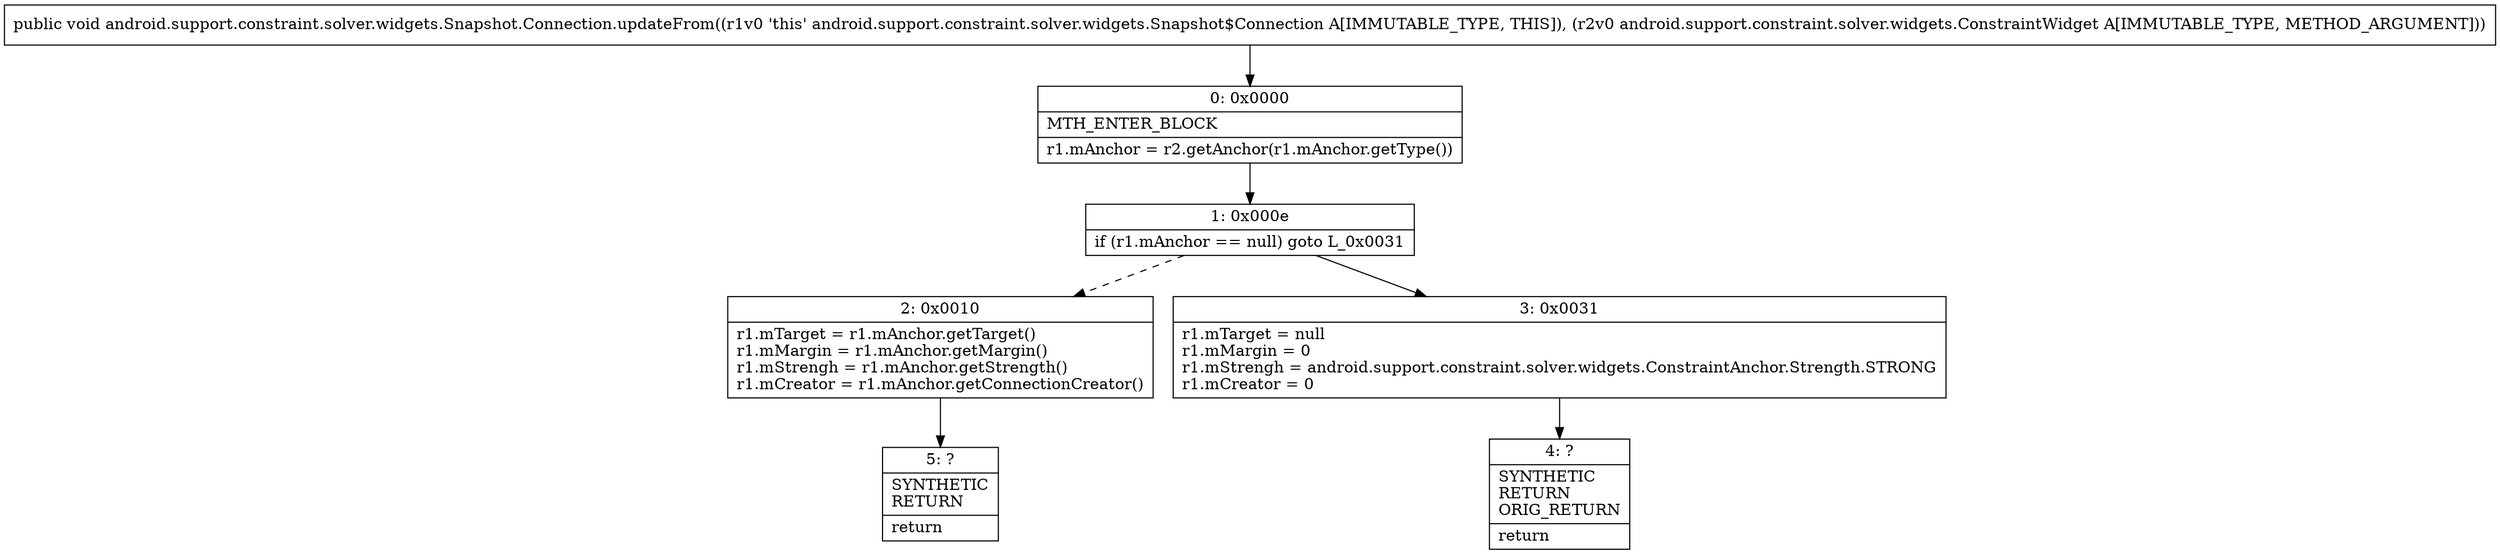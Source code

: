 digraph "CFG forandroid.support.constraint.solver.widgets.Snapshot.Connection.updateFrom(Landroid\/support\/constraint\/solver\/widgets\/ConstraintWidget;)V" {
Node_0 [shape=record,label="{0\:\ 0x0000|MTH_ENTER_BLOCK\l|r1.mAnchor = r2.getAnchor(r1.mAnchor.getType())\l}"];
Node_1 [shape=record,label="{1\:\ 0x000e|if (r1.mAnchor == null) goto L_0x0031\l}"];
Node_2 [shape=record,label="{2\:\ 0x0010|r1.mTarget = r1.mAnchor.getTarget()\lr1.mMargin = r1.mAnchor.getMargin()\lr1.mStrengh = r1.mAnchor.getStrength()\lr1.mCreator = r1.mAnchor.getConnectionCreator()\l}"];
Node_3 [shape=record,label="{3\:\ 0x0031|r1.mTarget = null\lr1.mMargin = 0\lr1.mStrengh = android.support.constraint.solver.widgets.ConstraintAnchor.Strength.STRONG\lr1.mCreator = 0\l}"];
Node_4 [shape=record,label="{4\:\ ?|SYNTHETIC\lRETURN\lORIG_RETURN\l|return\l}"];
Node_5 [shape=record,label="{5\:\ ?|SYNTHETIC\lRETURN\l|return\l}"];
MethodNode[shape=record,label="{public void android.support.constraint.solver.widgets.Snapshot.Connection.updateFrom((r1v0 'this' android.support.constraint.solver.widgets.Snapshot$Connection A[IMMUTABLE_TYPE, THIS]), (r2v0 android.support.constraint.solver.widgets.ConstraintWidget A[IMMUTABLE_TYPE, METHOD_ARGUMENT])) }"];
MethodNode -> Node_0;
Node_0 -> Node_1;
Node_1 -> Node_2[style=dashed];
Node_1 -> Node_3;
Node_2 -> Node_5;
Node_3 -> Node_4;
}

